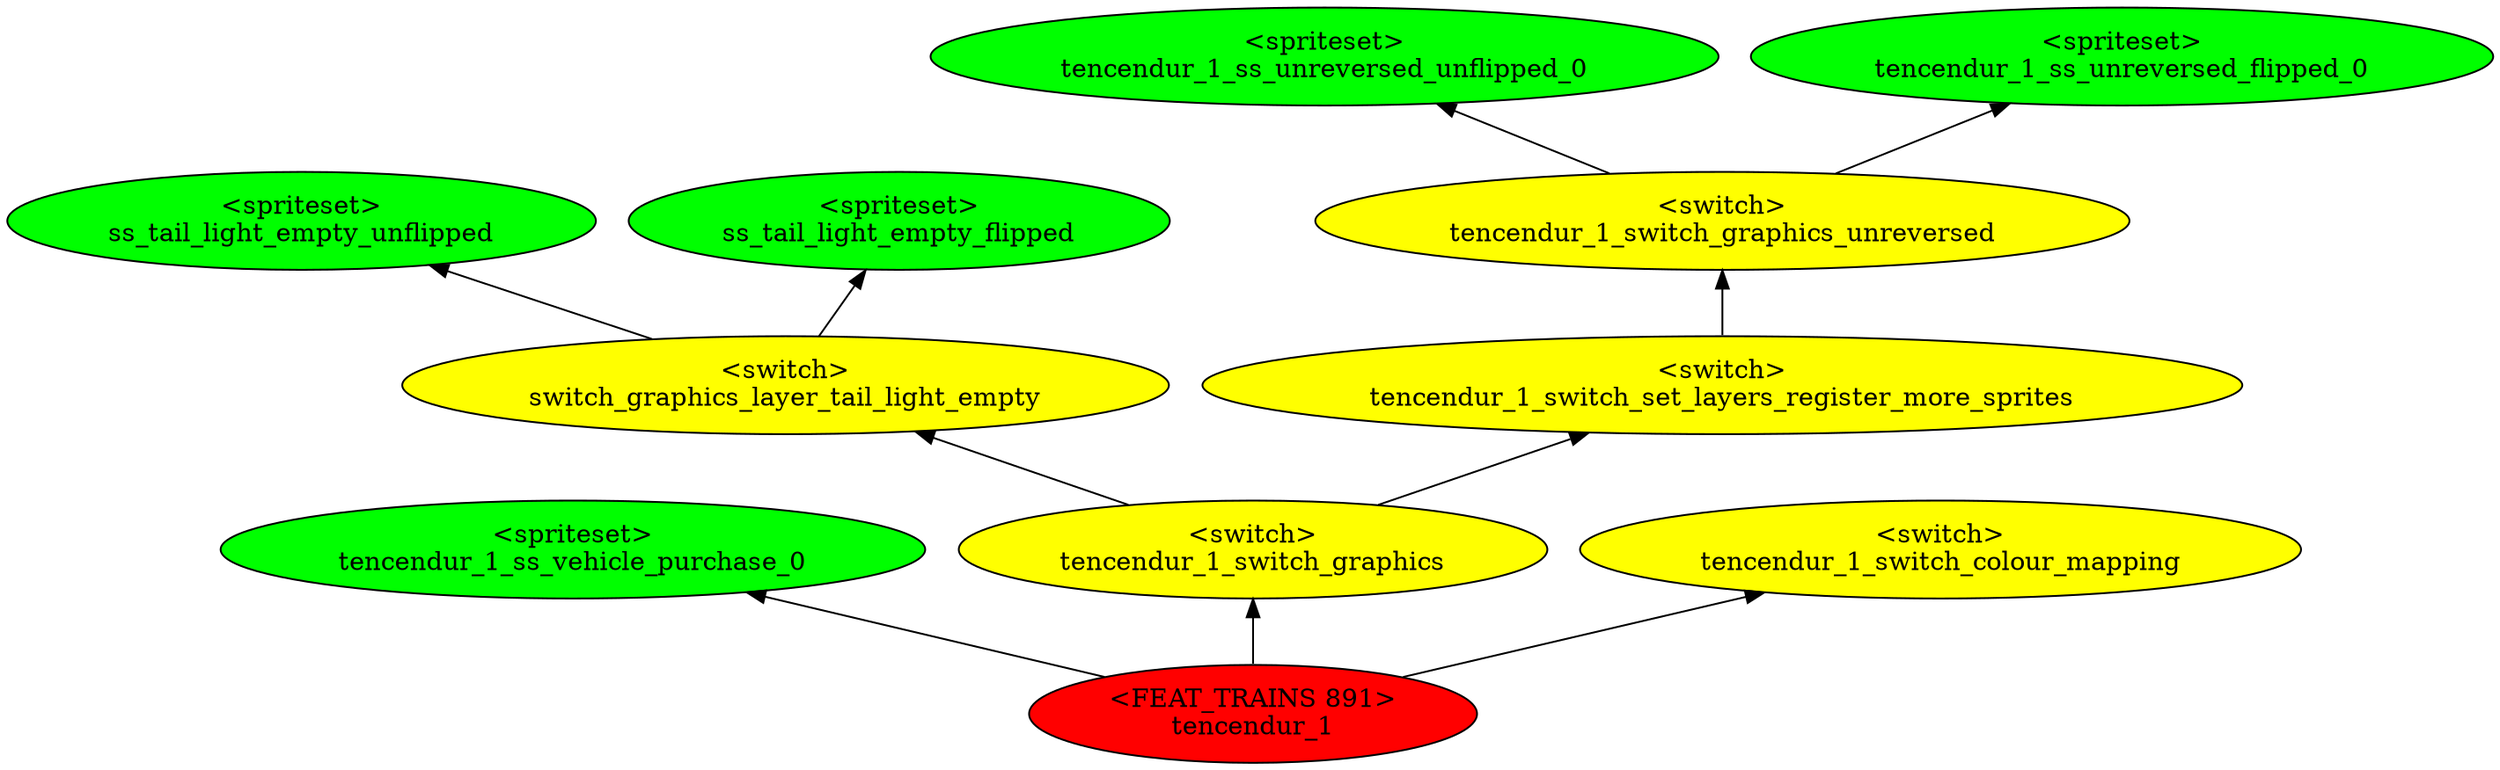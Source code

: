 digraph {
rankdir="BT"
ss_tail_light_empty_unflipped [fillcolor=green style="filled" label="<spriteset>\nss_tail_light_empty_unflipped"]
ss_tail_light_empty_flipped [fillcolor=green style="filled" label="<spriteset>\nss_tail_light_empty_flipped"]
switch_graphics_layer_tail_light_empty [fillcolor=yellow style="filled" label="<switch>\nswitch_graphics_layer_tail_light_empty"]
tencendur_1_ss_unreversed_unflipped_0 [fillcolor=green style="filled" label="<spriteset>\ntencendur_1_ss_unreversed_unflipped_0"]
tencendur_1_ss_unreversed_flipped_0 [fillcolor=green style="filled" label="<spriteset>\ntencendur_1_ss_unreversed_flipped_0"]
tencendur_1_switch_graphics_unreversed [fillcolor=yellow style="filled" label="<switch>\ntencendur_1_switch_graphics_unreversed"]
tencendur_1_ss_vehicle_purchase_0 [fillcolor=green style="filled" label="<spriteset>\ntencendur_1_ss_vehicle_purchase_0"]
tencendur_1_switch_set_layers_register_more_sprites [fillcolor=yellow style="filled" label="<switch>\ntencendur_1_switch_set_layers_register_more_sprites"]
tencendur_1_switch_graphics [fillcolor=yellow style="filled" label="<switch>\ntencendur_1_switch_graphics"]
tencendur_1_switch_colour_mapping [fillcolor=yellow style="filled" label="<switch>\ntencendur_1_switch_colour_mapping"]
tencendur_1 [fillcolor=red style="filled" label="<FEAT_TRAINS 891>\ntencendur_1"]
tencendur_1_switch_graphics->switch_graphics_layer_tail_light_empty
switch_graphics_layer_tail_light_empty->ss_tail_light_empty_flipped
tencendur_1->tencendur_1_switch_colour_mapping
tencendur_1_switch_graphics->tencendur_1_switch_set_layers_register_more_sprites
tencendur_1_switch_graphics_unreversed->tencendur_1_ss_unreversed_unflipped_0
tencendur_1_switch_graphics_unreversed->tencendur_1_ss_unreversed_flipped_0
tencendur_1->tencendur_1_ss_vehicle_purchase_0
tencendur_1->tencendur_1_switch_graphics
tencendur_1_switch_set_layers_register_more_sprites->tencendur_1_switch_graphics_unreversed
switch_graphics_layer_tail_light_empty->ss_tail_light_empty_unflipped
}
